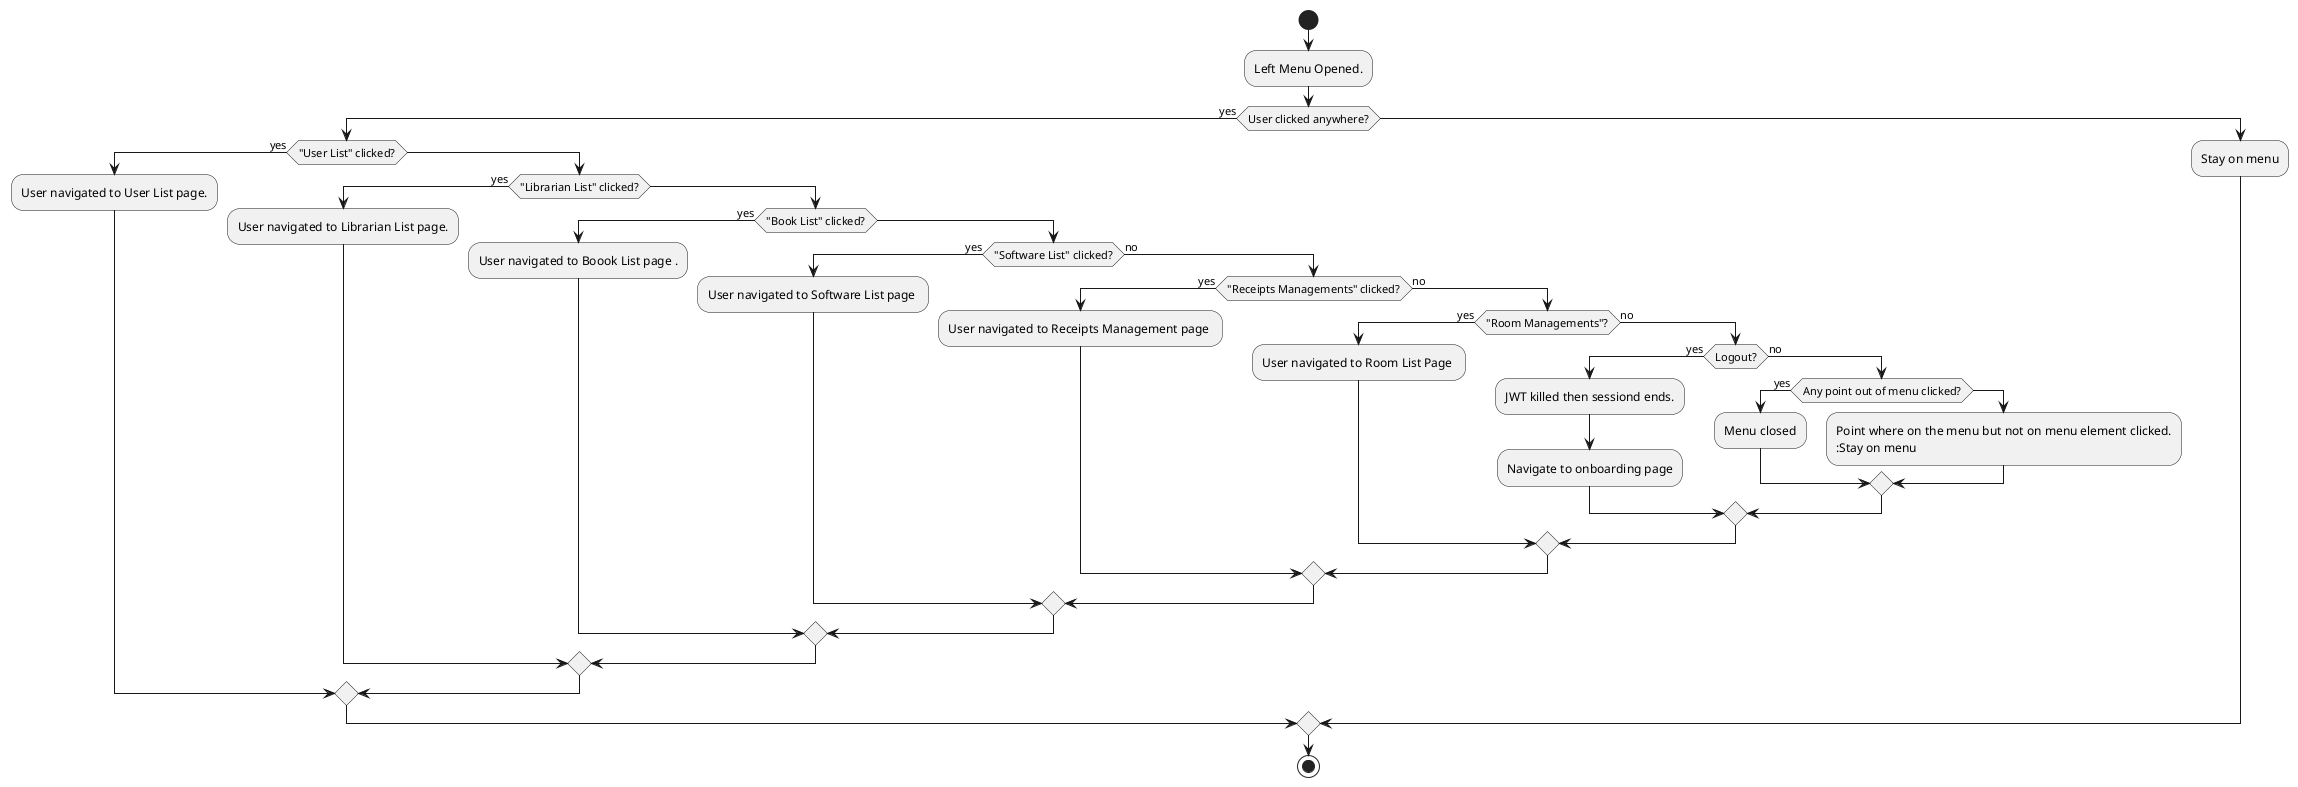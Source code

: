 @startuml

start
:Left Menu Opened.;
        if(User clicked anywhere?) then(yes)
            if("User List" clicked?) then (yes)
                :User navigated to User List page.;
            else
                if("Librarian List" clicked?) then (yes)
                    :User navigated to Librarian List page.;
                    
                else
                    if("Book List" clicked?) then (yes)
                        :User navigated to Boook List page .;
                        
                    else
                        if ("Software List" clicked?) then (yes)
                            :User navigated to Software List page ;
                        else (no)
                            if ("Receipts Managements" clicked?) then (yes)
                                :User navigated to Receipts Management page ;
                            else (no)
                                if ("Room Managements"?) then (yes)
                                    :User navigated to Room List Page ;  
                                else (no)
                                    if (Logout?) then (yes)
                                        :JWT killed then sessiond ends.;
                                        :Navigate to onboarding page;
                                    else (no)
                                        if(Any point out of menu clicked?) then (yes)
                                            :Menu closed;
                                        else
                                            :Point where on the menu but not on menu element clicked.
                                            :Stay on menu;
                                        endif  
                                    endif
                                endif
                            endif
                        endif
                    endif
                endif
            endif
        else
            :Stay on menu;
        endif
stop

@enduml